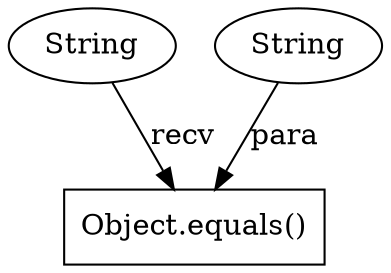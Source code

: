 digraph "6912" {
1 [label="Object.equals()" shape=box]
2 [label="String" shape=ellipse]
3 [label="String" shape=ellipse]
2 -> 1 [label="recv"];
3 -> 1 [label="para"];
}